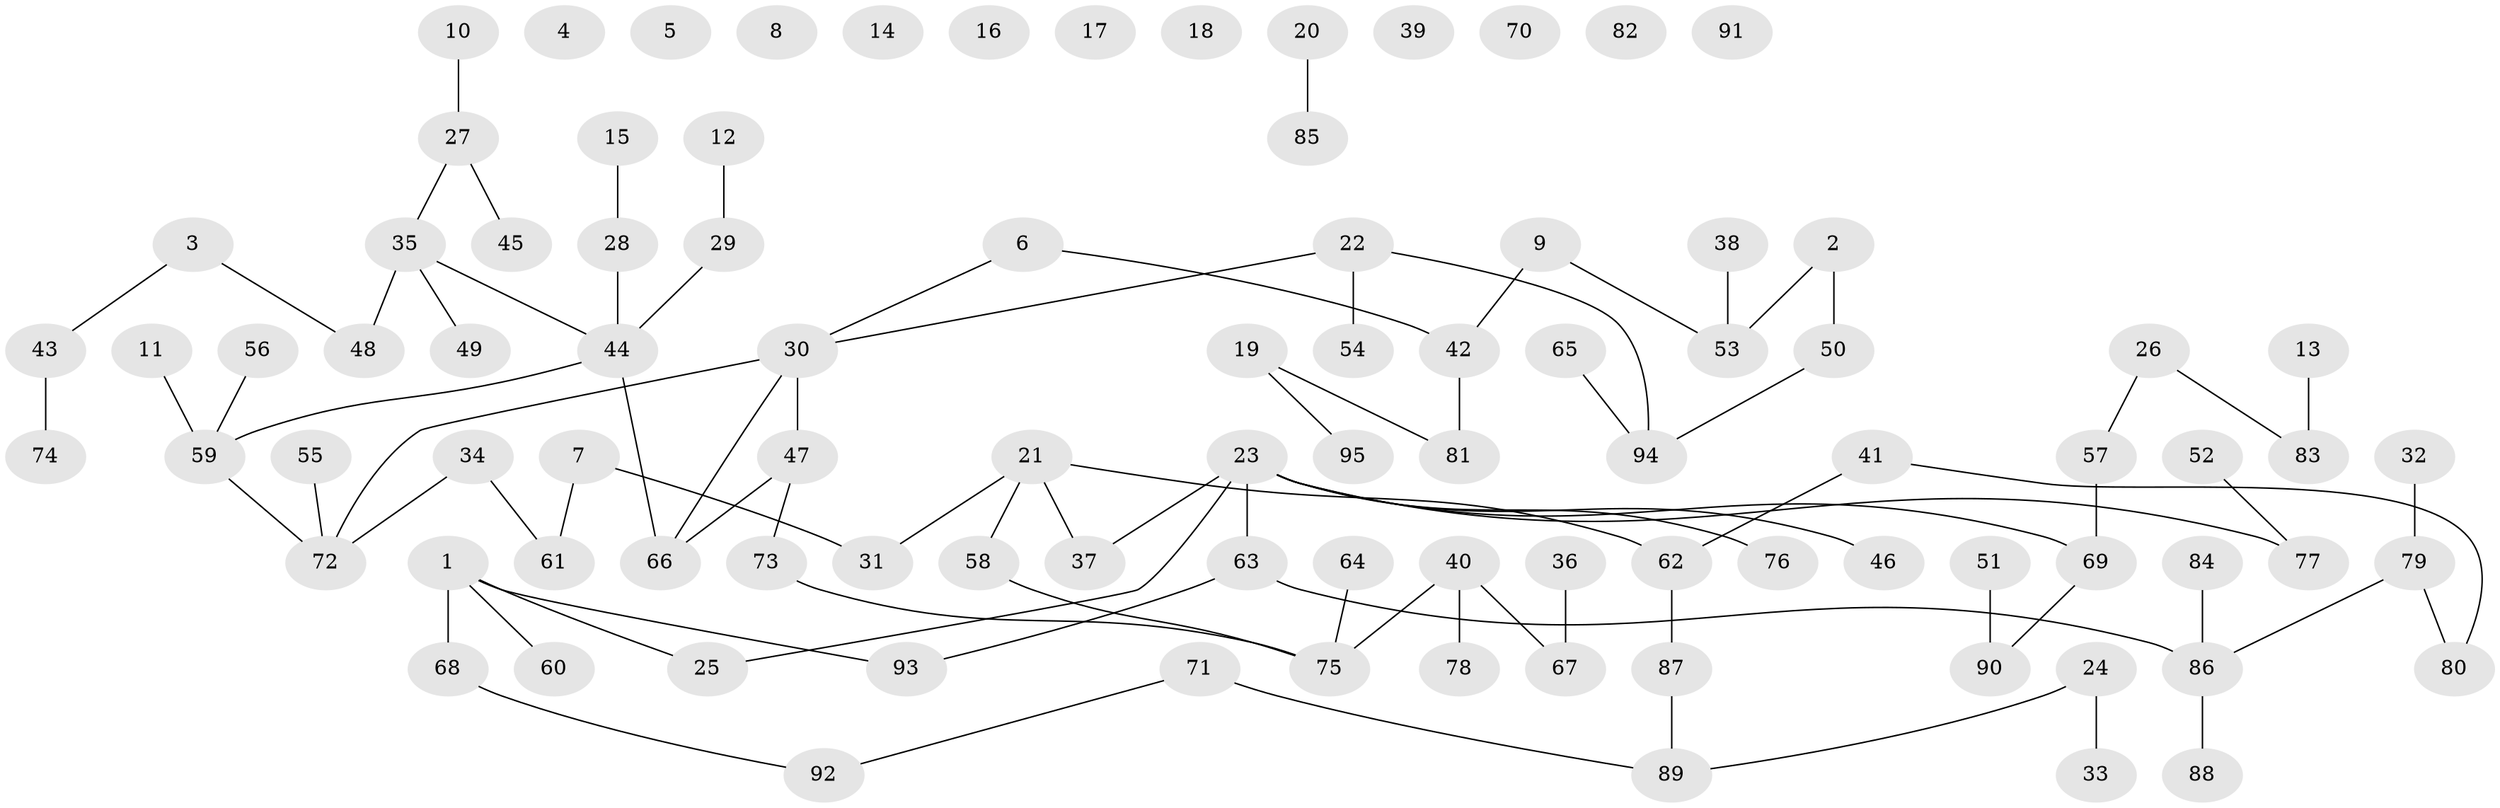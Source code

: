 // Generated by graph-tools (version 1.1) at 2025/00/03/09/25 03:00:40]
// undirected, 95 vertices, 89 edges
graph export_dot {
graph [start="1"]
  node [color=gray90,style=filled];
  1;
  2;
  3;
  4;
  5;
  6;
  7;
  8;
  9;
  10;
  11;
  12;
  13;
  14;
  15;
  16;
  17;
  18;
  19;
  20;
  21;
  22;
  23;
  24;
  25;
  26;
  27;
  28;
  29;
  30;
  31;
  32;
  33;
  34;
  35;
  36;
  37;
  38;
  39;
  40;
  41;
  42;
  43;
  44;
  45;
  46;
  47;
  48;
  49;
  50;
  51;
  52;
  53;
  54;
  55;
  56;
  57;
  58;
  59;
  60;
  61;
  62;
  63;
  64;
  65;
  66;
  67;
  68;
  69;
  70;
  71;
  72;
  73;
  74;
  75;
  76;
  77;
  78;
  79;
  80;
  81;
  82;
  83;
  84;
  85;
  86;
  87;
  88;
  89;
  90;
  91;
  92;
  93;
  94;
  95;
  1 -- 25;
  1 -- 60;
  1 -- 68;
  1 -- 93;
  2 -- 50;
  2 -- 53;
  3 -- 43;
  3 -- 48;
  6 -- 30;
  6 -- 42;
  7 -- 31;
  7 -- 61;
  9 -- 42;
  9 -- 53;
  10 -- 27;
  11 -- 59;
  12 -- 29;
  13 -- 83;
  15 -- 28;
  19 -- 81;
  19 -- 95;
  20 -- 85;
  21 -- 31;
  21 -- 37;
  21 -- 58;
  21 -- 62;
  22 -- 30;
  22 -- 54;
  22 -- 94;
  23 -- 25;
  23 -- 37;
  23 -- 46;
  23 -- 63;
  23 -- 69;
  23 -- 76;
  23 -- 77;
  24 -- 33;
  24 -- 89;
  26 -- 57;
  26 -- 83;
  27 -- 35;
  27 -- 45;
  28 -- 44;
  29 -- 44;
  30 -- 47;
  30 -- 66;
  30 -- 72;
  32 -- 79;
  34 -- 61;
  34 -- 72;
  35 -- 44;
  35 -- 48;
  35 -- 49;
  36 -- 67;
  38 -- 53;
  40 -- 67;
  40 -- 75;
  40 -- 78;
  41 -- 62;
  41 -- 80;
  42 -- 81;
  43 -- 74;
  44 -- 59;
  44 -- 66;
  47 -- 66;
  47 -- 73;
  50 -- 94;
  51 -- 90;
  52 -- 77;
  55 -- 72;
  56 -- 59;
  57 -- 69;
  58 -- 75;
  59 -- 72;
  62 -- 87;
  63 -- 86;
  63 -- 93;
  64 -- 75;
  65 -- 94;
  68 -- 92;
  69 -- 90;
  71 -- 89;
  71 -- 92;
  73 -- 75;
  79 -- 80;
  79 -- 86;
  84 -- 86;
  86 -- 88;
  87 -- 89;
}
